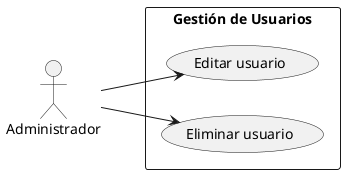 @startuml
left to right direction

actor Administrador as admin

rectangle "Gestión de Usuarios" {
    usecase "Editar usuario" as UC10
    usecase "Eliminar usuario" as UC11
}

admin --> UC10
admin --> UC11

@enduml